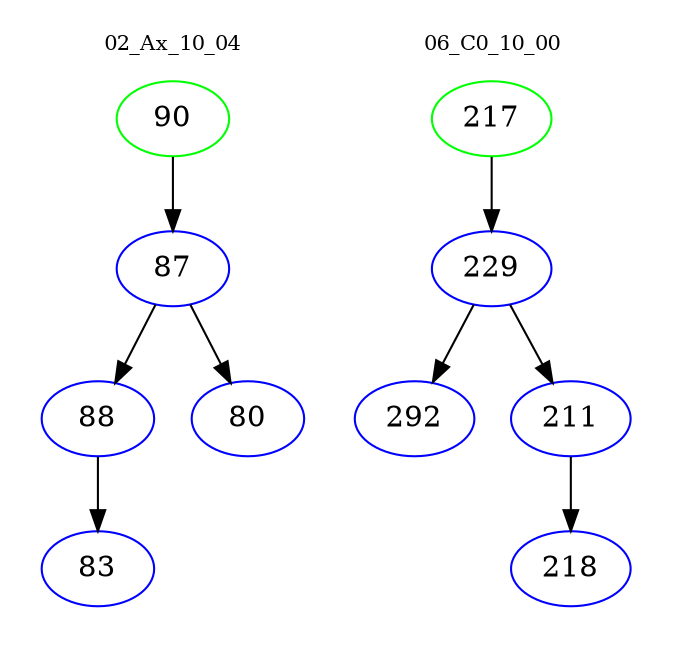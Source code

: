 digraph{
subgraph cluster_0 {
color = white
label = "02_Ax_10_04";
fontsize=10;
T0_90 [label="90", color="green"]
T0_90 -> T0_87 [color="black"]
T0_87 [label="87", color="blue"]
T0_87 -> T0_88 [color="black"]
T0_88 [label="88", color="blue"]
T0_88 -> T0_83 [color="black"]
T0_83 [label="83", color="blue"]
T0_87 -> T0_80 [color="black"]
T0_80 [label="80", color="blue"]
}
subgraph cluster_1 {
color = white
label = "06_C0_10_00";
fontsize=10;
T1_217 [label="217", color="green"]
T1_217 -> T1_229 [color="black"]
T1_229 [label="229", color="blue"]
T1_229 -> T1_292 [color="black"]
T1_292 [label="292", color="blue"]
T1_229 -> T1_211 [color="black"]
T1_211 [label="211", color="blue"]
T1_211 -> T1_218 [color="black"]
T1_218 [label="218", color="blue"]
}
}
